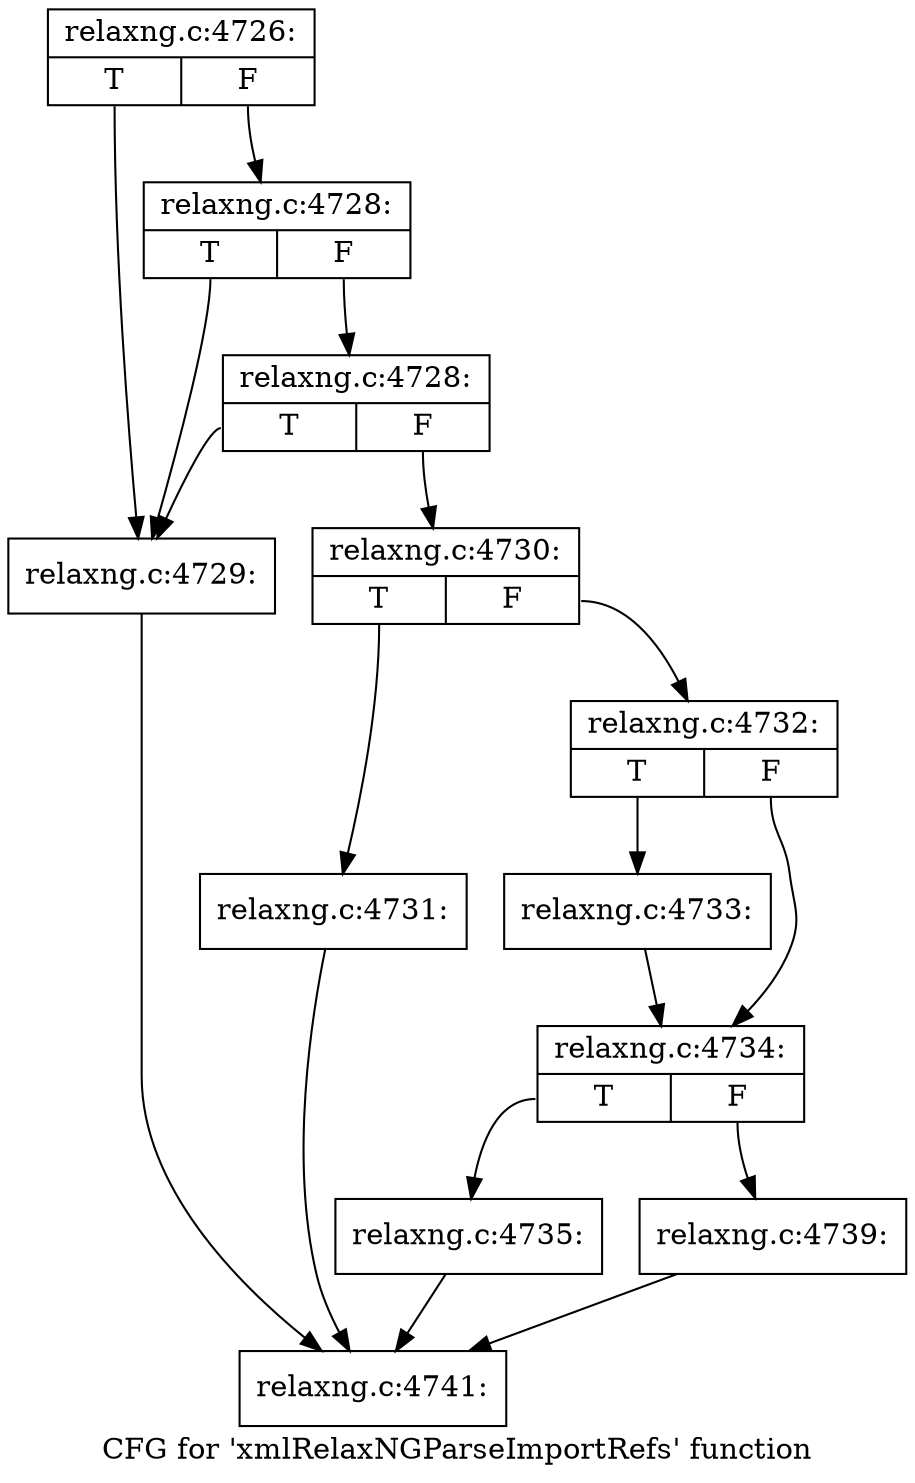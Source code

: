 digraph "CFG for 'xmlRelaxNGParseImportRefs' function" {
	label="CFG for 'xmlRelaxNGParseImportRefs' function";

	Node0x555e9c490fd0 [shape=record,label="{relaxng.c:4726:|{<s0>T|<s1>F}}"];
	Node0x555e9c490fd0:s0 -> Node0x555e9c49bb80;
	Node0x555e9c490fd0:s1 -> Node0x555e9c49bca0;
	Node0x555e9c49bca0 [shape=record,label="{relaxng.c:4728:|{<s0>T|<s1>F}}"];
	Node0x555e9c49bca0:s0 -> Node0x555e9c49bb80;
	Node0x555e9c49bca0:s1 -> Node0x555e9c49bc20;
	Node0x555e9c49bc20 [shape=record,label="{relaxng.c:4728:|{<s0>T|<s1>F}}"];
	Node0x555e9c49bc20:s0 -> Node0x555e9c49bb80;
	Node0x555e9c49bc20:s1 -> Node0x555e9c49bbd0;
	Node0x555e9c49bb80 [shape=record,label="{relaxng.c:4729:}"];
	Node0x555e9c49bb80 -> Node0x555e9c491020;
	Node0x555e9c49bbd0 [shape=record,label="{relaxng.c:4730:|{<s0>T|<s1>F}}"];
	Node0x555e9c49bbd0:s0 -> Node0x555e9c49c650;
	Node0x555e9c49bbd0:s1 -> Node0x555e9c49c6a0;
	Node0x555e9c49c650 [shape=record,label="{relaxng.c:4731:}"];
	Node0x555e9c49c650 -> Node0x555e9c491020;
	Node0x555e9c49c6a0 [shape=record,label="{relaxng.c:4732:|{<s0>T|<s1>F}}"];
	Node0x555e9c49c6a0:s0 -> Node0x555e9c49cbc0;
	Node0x555e9c49c6a0:s1 -> Node0x555e9c49cc10;
	Node0x555e9c49cbc0 [shape=record,label="{relaxng.c:4733:}"];
	Node0x555e9c49cbc0 -> Node0x555e9c49cc10;
	Node0x555e9c49cc10 [shape=record,label="{relaxng.c:4734:|{<s0>T|<s1>F}}"];
	Node0x555e9c49cc10:s0 -> Node0x555e9c49d580;
	Node0x555e9c49cc10:s1 -> Node0x555e9c49d5d0;
	Node0x555e9c49d580 [shape=record,label="{relaxng.c:4735:}"];
	Node0x555e9c49d580 -> Node0x555e9c491020;
	Node0x555e9c49d5d0 [shape=record,label="{relaxng.c:4739:}"];
	Node0x555e9c49d5d0 -> Node0x555e9c491020;
	Node0x555e9c491020 [shape=record,label="{relaxng.c:4741:}"];
}
